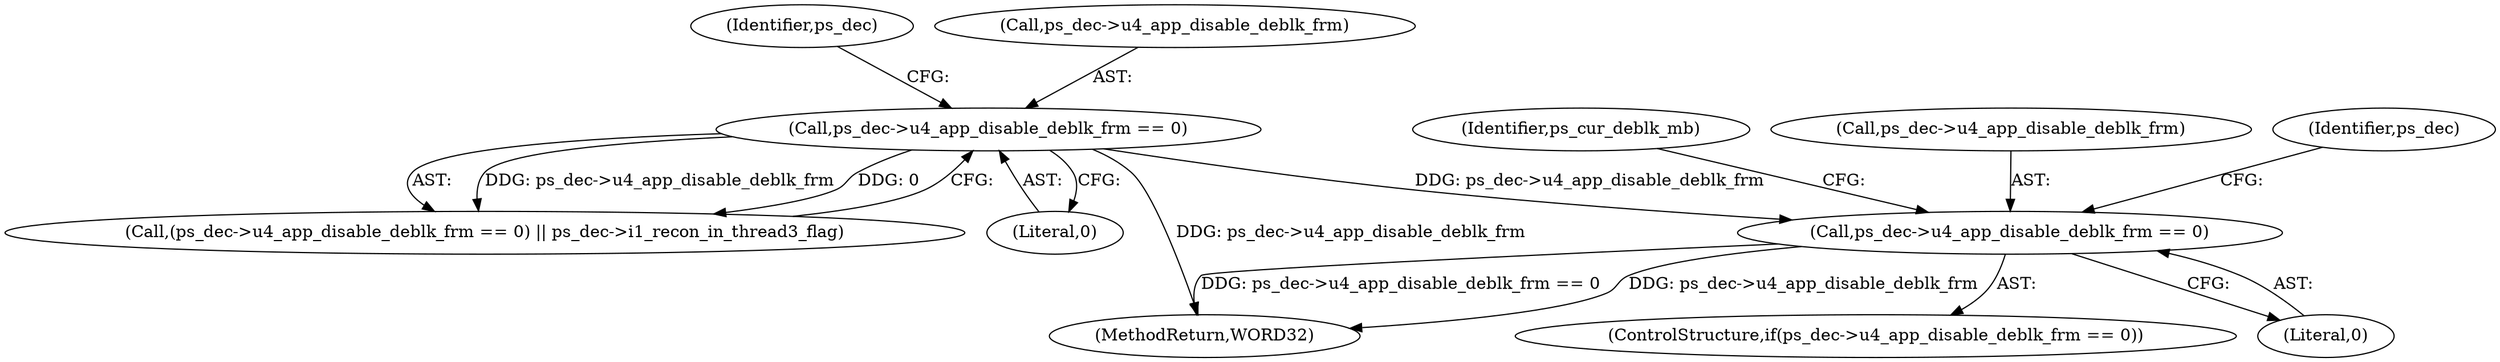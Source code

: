 digraph "0_Android_4a524d3a8ae9aa20c36430008e6bd429443f8f1d_1@pointer" {
"1000997" [label="(Call,ps_dec->u4_app_disable_deblk_frm == 0)"];
"1000429" [label="(Call,ps_dec->u4_app_disable_deblk_frm == 0)"];
"1001278" [label="(MethodReturn,WORD32)"];
"1000435" [label="(Identifier,ps_dec)"];
"1000996" [label="(ControlStructure,if(ps_dec->u4_app_disable_deblk_frm == 0))"];
"1001004" [label="(Identifier,ps_cur_deblk_mb)"];
"1000433" [label="(Literal,0)"];
"1000997" [label="(Call,ps_dec->u4_app_disable_deblk_frm == 0)"];
"1000998" [label="(Call,ps_dec->u4_app_disable_deblk_frm)"];
"1000429" [label="(Call,ps_dec->u4_app_disable_deblk_frm == 0)"];
"1000430" [label="(Call,ps_dec->u4_app_disable_deblk_frm)"];
"1001001" [label="(Literal,0)"];
"1001014" [label="(Identifier,ps_dec)"];
"1000428" [label="(Call,(ps_dec->u4_app_disable_deblk_frm == 0) || ps_dec->i1_recon_in_thread3_flag)"];
"1000997" -> "1000996"  [label="AST: "];
"1000997" -> "1001001"  [label="CFG: "];
"1000998" -> "1000997"  [label="AST: "];
"1001001" -> "1000997"  [label="AST: "];
"1001004" -> "1000997"  [label="CFG: "];
"1001014" -> "1000997"  [label="CFG: "];
"1000997" -> "1001278"  [label="DDG: ps_dec->u4_app_disable_deblk_frm"];
"1000997" -> "1001278"  [label="DDG: ps_dec->u4_app_disable_deblk_frm == 0"];
"1000429" -> "1000997"  [label="DDG: ps_dec->u4_app_disable_deblk_frm"];
"1000429" -> "1000428"  [label="AST: "];
"1000429" -> "1000433"  [label="CFG: "];
"1000430" -> "1000429"  [label="AST: "];
"1000433" -> "1000429"  [label="AST: "];
"1000435" -> "1000429"  [label="CFG: "];
"1000428" -> "1000429"  [label="CFG: "];
"1000429" -> "1001278"  [label="DDG: ps_dec->u4_app_disable_deblk_frm"];
"1000429" -> "1000428"  [label="DDG: ps_dec->u4_app_disable_deblk_frm"];
"1000429" -> "1000428"  [label="DDG: 0"];
}
